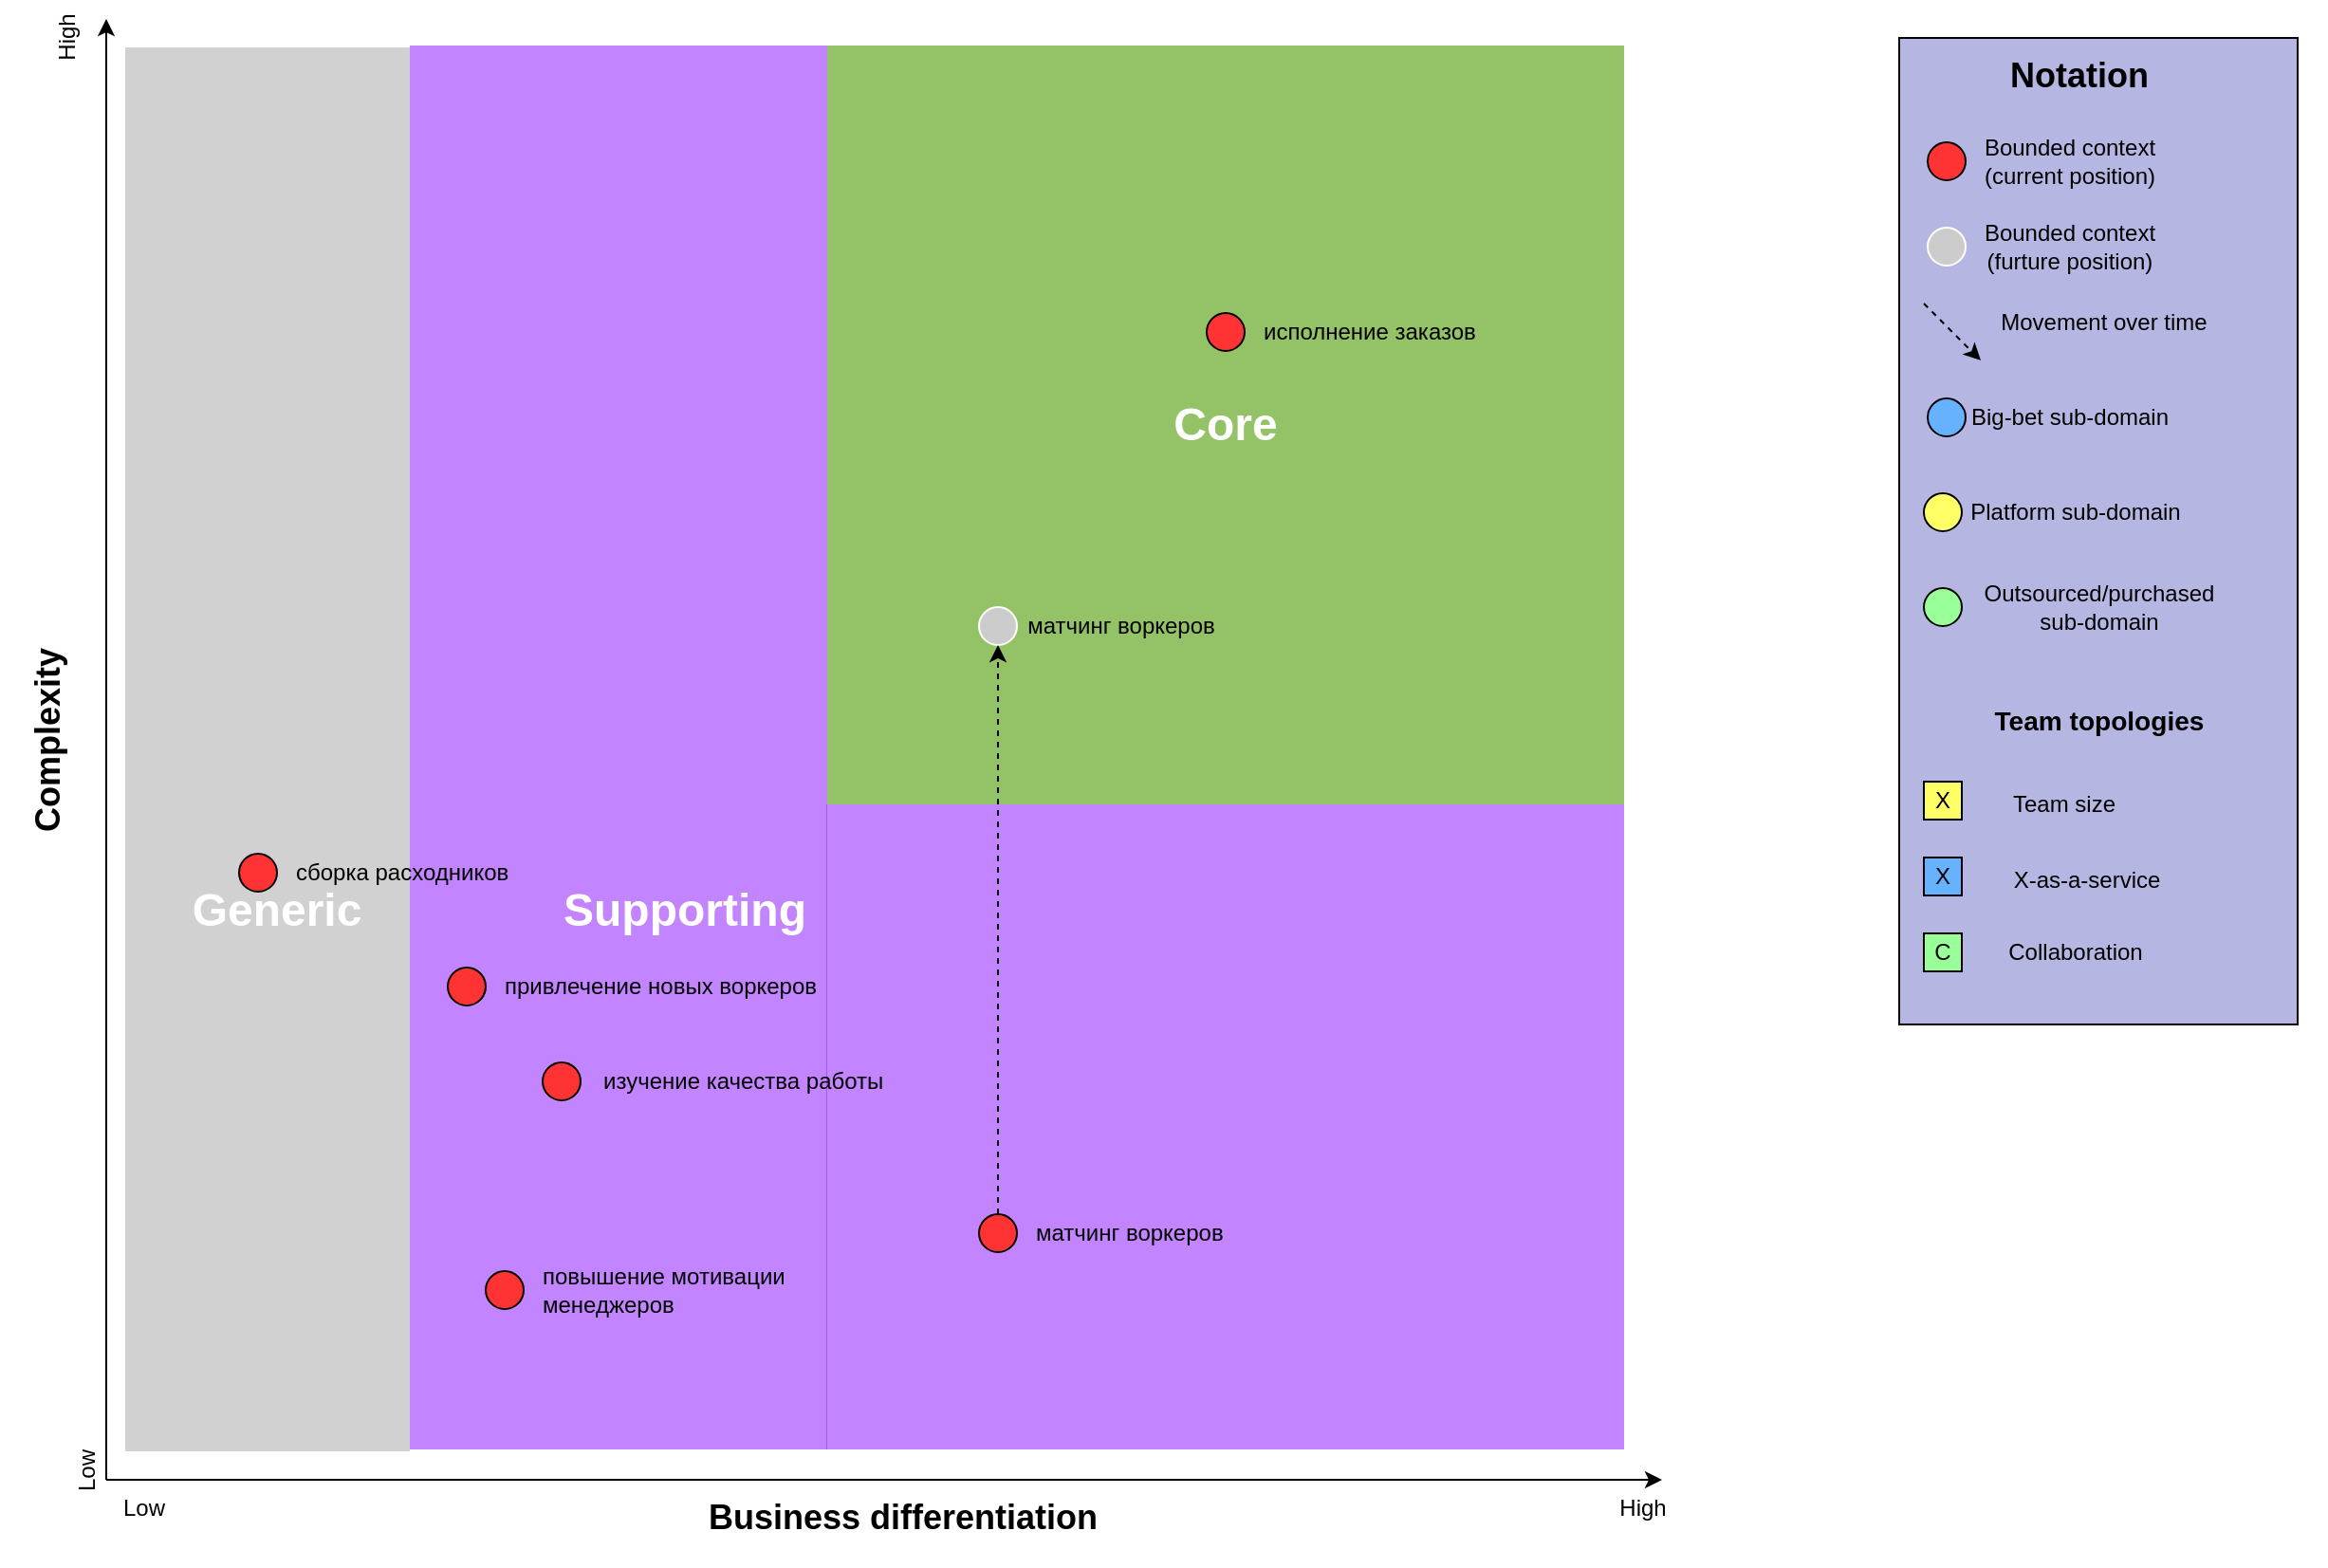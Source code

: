 <mxfile version="26.0.4">
  <diagram id="y_Ux036iL8ao2liGmcVH" name="core-domain-chart">
    <mxGraphModel dx="1434" dy="844" grid="1" gridSize="10" guides="1" tooltips="1" connect="1" arrows="1" fold="1" page="1" pageScale="1" pageWidth="850" pageHeight="1100" math="0" shadow="0">
      <root>
        <mxCell id="7POqw8fOx_1jlbIEAkON-0" />
        <mxCell id="7POqw8fOx_1jlbIEAkON-1" style="locked=1;" parent="7POqw8fOx_1jlbIEAkON-0" />
        <mxCell id="uENPYtC2MfaOTDSbOvwd-11" value="" style="group" parent="7POqw8fOx_1jlbIEAkON-1" vertex="1" connectable="0">
          <mxGeometry x="79.5" y="30" width="870.5" height="800" as="geometry" />
        </mxCell>
        <mxCell id="uENPYtC2MfaOTDSbOvwd-5" value="" style="rounded=0;whiteSpace=wrap;html=1;fillColor=#9933FF;strokeColor=none;connectable=0;fillOpacity=60;" parent="uENPYtC2MfaOTDSbOvwd-11" vertex="1">
          <mxGeometry x="200.5" y="14" width="220" height="740" as="geometry" />
        </mxCell>
        <mxCell id="uENPYtC2MfaOTDSbOvwd-7" value="" style="rounded=0;whiteSpace=wrap;html=1;fillColor=#9933FF;strokeColor=none;connectable=0;fillOpacity=60;" parent="uENPYtC2MfaOTDSbOvwd-11" vertex="1">
          <mxGeometry x="420" y="414" width="420.5" height="340" as="geometry" />
        </mxCell>
        <mxCell id="uENPYtC2MfaOTDSbOvwd-0" value="" style="endArrow=classic;html=1;" parent="uENPYtC2MfaOTDSbOvwd-11" edge="1">
          <mxGeometry width="50" height="50" relative="1" as="geometry">
            <mxPoint x="40.5" y="770" as="sourcePoint" />
            <mxPoint x="40.5" as="targetPoint" />
          </mxGeometry>
        </mxCell>
        <mxCell id="uENPYtC2MfaOTDSbOvwd-1" value="&lt;h2&gt;Complexity&lt;/h2&gt;" style="text;html=1;strokeColor=none;fillColor=none;align=center;verticalAlign=middle;whiteSpace=wrap;rounded=0;rotation=-90;" parent="uENPYtC2MfaOTDSbOvwd-11" vertex="1">
          <mxGeometry x="-9.5" y="370" width="39" height="20" as="geometry" />
        </mxCell>
        <mxCell id="uENPYtC2MfaOTDSbOvwd-2" value="" style="endArrow=classic;html=1;" parent="uENPYtC2MfaOTDSbOvwd-11" edge="1">
          <mxGeometry width="50" height="50" relative="1" as="geometry">
            <mxPoint x="40.5" y="770" as="sourcePoint" />
            <mxPoint x="860.5" y="770" as="targetPoint" />
          </mxGeometry>
        </mxCell>
        <mxCell id="uENPYtC2MfaOTDSbOvwd-4" value="&lt;h2&gt;Business differentiation&lt;/h2&gt;" style="text;html=1;strokeColor=none;fillColor=none;align=center;verticalAlign=middle;whiteSpace=wrap;rounded=0;" parent="uENPYtC2MfaOTDSbOvwd-11" vertex="1">
          <mxGeometry x="330.5" y="780" width="260" height="20" as="geometry" />
        </mxCell>
        <mxCell id="uENPYtC2MfaOTDSbOvwd-6" value="&lt;h1&gt;&lt;font color=&quot;#ffffff&quot;&gt;Core&lt;/font&gt;&lt;/h1&gt;" style="rounded=0;whiteSpace=wrap;html=1;fillColor=#4D9900;strokeColor=none;connectable=0;fillOpacity=60" parent="uENPYtC2MfaOTDSbOvwd-11" vertex="1">
          <mxGeometry x="420.5" y="14" width="420" height="400" as="geometry" />
        </mxCell>
        <mxCell id="uENPYtC2MfaOTDSbOvwd-8" value="" style="rounded=0;whiteSpace=wrap;html=1;fillColor=#B3B3B3;strokeColor=none;connectable=0;fillOpacity=60;" parent="uENPYtC2MfaOTDSbOvwd-11" vertex="1">
          <mxGeometry x="50.5" y="15" width="150" height="740" as="geometry" />
        </mxCell>
        <mxCell id="uENPYtC2MfaOTDSbOvwd-9" value="&lt;h1&gt;&lt;font color=&quot;#ffffff&quot;&gt;Supporting&lt;/font&gt;&lt;/h1&gt;" style="text;html=1;strokeColor=none;fillColor=none;align=center;verticalAlign=middle;whiteSpace=wrap;rounded=0;" parent="uENPYtC2MfaOTDSbOvwd-11" vertex="1">
          <mxGeometry x="325.5" y="460" width="40" height="20" as="geometry" />
        </mxCell>
        <mxCell id="uENPYtC2MfaOTDSbOvwd-10" value="&lt;h1&gt;&lt;font color=&quot;#ffffff&quot;&gt;Generic&lt;/font&gt;&lt;/h1&gt;" style="text;html=1;strokeColor=none;fillColor=none;align=center;verticalAlign=middle;whiteSpace=wrap;rounded=0;" parent="uENPYtC2MfaOTDSbOvwd-11" vertex="1">
          <mxGeometry x="110.5" y="460" width="40" height="20" as="geometry" />
        </mxCell>
        <mxCell id="rGnyAY1_3tPmR1fd7tcl-27" value="Low" style="text;html=1;strokeColor=none;fillColor=none;align=center;verticalAlign=middle;whiteSpace=wrap;rounded=0;rotation=-90;" parent="uENPYtC2MfaOTDSbOvwd-11" vertex="1">
          <mxGeometry x="10.5" y="755" width="40" height="20" as="geometry" />
        </mxCell>
        <mxCell id="rGnyAY1_3tPmR1fd7tcl-28" value="High" style="text;html=1;strokeColor=none;fillColor=none;align=center;verticalAlign=middle;whiteSpace=wrap;rounded=0;rotation=-90;" parent="uENPYtC2MfaOTDSbOvwd-11" vertex="1">
          <mxGeometry width="40" height="20" as="geometry" />
        </mxCell>
        <mxCell id="rGnyAY1_3tPmR1fd7tcl-29" value="Low" style="text;html=1;strokeColor=none;fillColor=none;align=center;verticalAlign=middle;whiteSpace=wrap;rounded=0;" parent="uENPYtC2MfaOTDSbOvwd-11" vertex="1">
          <mxGeometry x="40" y="775" width="40" height="20" as="geometry" />
        </mxCell>
        <mxCell id="rGnyAY1_3tPmR1fd7tcl-30" value="High" style="text;html=1;strokeColor=none;fillColor=none;align=center;verticalAlign=middle;whiteSpace=wrap;rounded=0;" parent="uENPYtC2MfaOTDSbOvwd-11" vertex="1">
          <mxGeometry x="830.5" y="775" width="40" height="20" as="geometry" />
        </mxCell>
        <mxCell id="gb_rX9cqDN27GrjKiAtr-1" value="" style="rounded=0;whiteSpace=wrap;html=1;fillColor=#B6B6E3;connectable=0;" parent="7POqw8fOx_1jlbIEAkON-1" vertex="1">
          <mxGeometry x="1065" y="40" width="210" height="520" as="geometry" />
        </mxCell>
        <mxCell id="gb_rX9cqDN27GrjKiAtr-2" value="&lt;h2&gt;&lt;b&gt;Notation&lt;/b&gt;&lt;/h2&gt;" style="text;html=1;strokeColor=none;fillColor=none;align=center;verticalAlign=middle;whiteSpace=wrap;rounded=0;" parent="7POqw8fOx_1jlbIEAkON-1" vertex="1">
          <mxGeometry x="1140" y="50" width="40" height="20" as="geometry" />
        </mxCell>
        <mxCell id="gb_rX9cqDN27GrjKiAtr-3" value="&lt;h3&gt;Team topologies&lt;/h3&gt;" style="text;html=1;strokeColor=none;fillColor=none;align=center;verticalAlign=middle;whiteSpace=wrap;rounded=0;" parent="7POqw8fOx_1jlbIEAkON-1" vertex="1">
          <mxGeometry x="1107.5" y="390" width="125" height="20" as="geometry" />
        </mxCell>
        <mxCell id="uENPYtC2MfaOTDSbOvwd-12" value="Bounded contexts" style="" parent="7POqw8fOx_1jlbIEAkON-0" />
        <mxCell id="rGnyAY1_3tPmR1fd7tcl-4" value="" style="group" parent="uENPYtC2MfaOTDSbOvwd-12" vertex="1" connectable="0">
          <mxGeometry x="1080" y="95" width="210" height="570" as="geometry" />
        </mxCell>
        <mxCell id="rGnyAY1_3tPmR1fd7tcl-16" value="" style="group" parent="rGnyAY1_3tPmR1fd7tcl-4" vertex="1" connectable="0">
          <mxGeometry width="210" height="570" as="geometry" />
        </mxCell>
        <mxCell id="rGnyAY1_3tPmR1fd7tcl-0" value="" style="ellipse;whiteSpace=wrap;html=1;aspect=fixed;fillColor=#FF3333;" parent="rGnyAY1_3tPmR1fd7tcl-16" vertex="1">
          <mxGeometry width="20" height="20" as="geometry" />
        </mxCell>
        <mxCell id="rGnyAY1_3tPmR1fd7tcl-1" value="Bounded context&lt;br&gt;(current position)" style="text;html=1;strokeColor=none;fillColor=none;align=center;verticalAlign=middle;whiteSpace=wrap;rounded=0;" parent="rGnyAY1_3tPmR1fd7tcl-16" vertex="1">
          <mxGeometry x="20" width="110" height="20" as="geometry" />
        </mxCell>
        <mxCell id="rGnyAY1_3tPmR1fd7tcl-17" value="" style="group" parent="uENPYtC2MfaOTDSbOvwd-12" vertex="1" connectable="0">
          <mxGeometry x="1080" y="140" width="130" height="20" as="geometry" />
        </mxCell>
        <mxCell id="rGnyAY1_3tPmR1fd7tcl-18" value="" style="ellipse;whiteSpace=wrap;html=1;aspect=fixed;fillColor=#CCCCCC;strokeColor=#FFFFFF;" parent="rGnyAY1_3tPmR1fd7tcl-17" vertex="1">
          <mxGeometry width="20" height="20" as="geometry" />
        </mxCell>
        <mxCell id="rGnyAY1_3tPmR1fd7tcl-19" value="Bounded context&lt;br&gt;(furture position)" style="text;html=1;strokeColor=none;fillColor=none;align=center;verticalAlign=middle;whiteSpace=wrap;rounded=0;" parent="rGnyAY1_3tPmR1fd7tcl-17" vertex="1">
          <mxGeometry x="20" width="110" height="20" as="geometry" />
        </mxCell>
        <mxCell id="nYDZqwLP2YVh0ZIpUsSY-9" value="" style="group" parent="uENPYtC2MfaOTDSbOvwd-12" vertex="1" connectable="0">
          <mxGeometry x="1078" y="180" width="160" height="30" as="geometry" />
        </mxCell>
        <mxCell id="nYDZqwLP2YVh0ZIpUsSY-7" value="" style="endArrow=classic;html=1;dashed=1;" parent="nYDZqwLP2YVh0ZIpUsSY-9" edge="1">
          <mxGeometry width="50" height="50" relative="1" as="geometry">
            <mxPoint as="sourcePoint" />
            <mxPoint x="30" y="30" as="targetPoint" />
          </mxGeometry>
        </mxCell>
        <mxCell id="nYDZqwLP2YVh0ZIpUsSY-8" value="Movement over time" style="text;html=1;strokeColor=none;fillColor=none;align=center;verticalAlign=middle;whiteSpace=wrap;rounded=0;" parent="nYDZqwLP2YVh0ZIpUsSY-9" vertex="1">
          <mxGeometry x="30" width="130" height="20" as="geometry" />
        </mxCell>
        <mxCell id="nYDZqwLP2YVh0ZIpUsSY-10" value="" style="group" parent="uENPYtC2MfaOTDSbOvwd-12" vertex="1" connectable="0">
          <mxGeometry x="1080" y="230" width="130" height="20" as="geometry" />
        </mxCell>
        <mxCell id="nYDZqwLP2YVh0ZIpUsSY-11" value="" style="group" parent="nYDZqwLP2YVh0ZIpUsSY-10" vertex="1" connectable="0">
          <mxGeometry width="130" height="20" as="geometry" />
        </mxCell>
        <mxCell id="nYDZqwLP2YVh0ZIpUsSY-12" value="" style="ellipse;whiteSpace=wrap;html=1;aspect=fixed;fillColor=#66B2FF;" parent="nYDZqwLP2YVh0ZIpUsSY-11" vertex="1">
          <mxGeometry width="20" height="20" as="geometry" />
        </mxCell>
        <mxCell id="nYDZqwLP2YVh0ZIpUsSY-13" value="Big-bet sub-domain" style="text;html=1;strokeColor=none;fillColor=none;align=center;verticalAlign=middle;whiteSpace=wrap;rounded=0;" parent="nYDZqwLP2YVh0ZIpUsSY-11" vertex="1">
          <mxGeometry x="20" width="110" height="20" as="geometry" />
        </mxCell>
        <mxCell id="nYDZqwLP2YVh0ZIpUsSY-15" value="" style="group" parent="uENPYtC2MfaOTDSbOvwd-12" vertex="1" connectable="0">
          <mxGeometry x="1078" y="280" width="140" height="20" as="geometry" />
        </mxCell>
        <mxCell id="nYDZqwLP2YVh0ZIpUsSY-16" value="" style="group" parent="nYDZqwLP2YVh0ZIpUsSY-15" vertex="1" connectable="0">
          <mxGeometry width="140" height="20" as="geometry" />
        </mxCell>
        <mxCell id="nYDZqwLP2YVh0ZIpUsSY-17" value="" style="ellipse;whiteSpace=wrap;html=1;aspect=fixed;fillColor=#FFFF66;" parent="nYDZqwLP2YVh0ZIpUsSY-16" vertex="1">
          <mxGeometry width="20" height="20" as="geometry" />
        </mxCell>
        <mxCell id="nYDZqwLP2YVh0ZIpUsSY-18" value="Platform sub-domain" style="text;html=1;strokeColor=none;fillColor=none;align=center;verticalAlign=middle;whiteSpace=wrap;rounded=0;" parent="nYDZqwLP2YVh0ZIpUsSY-16" vertex="1">
          <mxGeometry x="20" width="120" height="20" as="geometry" />
        </mxCell>
        <mxCell id="nYDZqwLP2YVh0ZIpUsSY-21" value="" style="group" parent="uENPYtC2MfaOTDSbOvwd-12" vertex="1" connectable="0">
          <mxGeometry x="1078" y="330" width="160" height="20" as="geometry" />
        </mxCell>
        <mxCell id="nYDZqwLP2YVh0ZIpUsSY-22" value="" style="group" parent="nYDZqwLP2YVh0ZIpUsSY-21" vertex="1" connectable="0">
          <mxGeometry width="160" height="20" as="geometry" />
        </mxCell>
        <mxCell id="nYDZqwLP2YVh0ZIpUsSY-23" value="" style="ellipse;whiteSpace=wrap;html=1;aspect=fixed;fillColor=#99FF99;" parent="nYDZqwLP2YVh0ZIpUsSY-22" vertex="1">
          <mxGeometry width="20" height="20" as="geometry" />
        </mxCell>
        <mxCell id="nYDZqwLP2YVh0ZIpUsSY-24" value="Outsourced/purchased sub-domain" style="text;html=1;strokeColor=none;fillColor=none;align=center;verticalAlign=middle;whiteSpace=wrap;rounded=0;" parent="nYDZqwLP2YVh0ZIpUsSY-22" vertex="1">
          <mxGeometry x="24.615" width="135.385" height="20" as="geometry" />
        </mxCell>
        <mxCell id="gb_rX9cqDN27GrjKiAtr-4" value="X" style="whiteSpace=wrap;html=1;aspect=fixed;fillColor=#FFFF66;" parent="uENPYtC2MfaOTDSbOvwd-12" vertex="1">
          <mxGeometry x="1078" y="432" width="20" height="20" as="geometry" />
        </mxCell>
        <mxCell id="gb_rX9cqDN27GrjKiAtr-6" value="X" style="whiteSpace=wrap;html=1;aspect=fixed;fillColor=#66B2FF;" parent="uENPYtC2MfaOTDSbOvwd-12" vertex="1">
          <mxGeometry x="1078" y="472" width="20" height="20" as="geometry" />
        </mxCell>
        <mxCell id="gb_rX9cqDN27GrjKiAtr-7" value="C" style="whiteSpace=wrap;html=1;aspect=fixed;fillColor=#99FF99;" parent="uENPYtC2MfaOTDSbOvwd-12" vertex="1">
          <mxGeometry x="1078" y="512" width="20" height="20" as="geometry" />
        </mxCell>
        <mxCell id="gb_rX9cqDN27GrjKiAtr-8" value="Team size" style="text;html=1;strokeColor=none;fillColor=none;align=center;verticalAlign=middle;whiteSpace=wrap;rounded=0;" parent="uENPYtC2MfaOTDSbOvwd-12" vertex="1">
          <mxGeometry x="1112" y="434" width="80" height="20" as="geometry" />
        </mxCell>
        <mxCell id="gb_rX9cqDN27GrjKiAtr-9" value="X-as-a-service" style="text;html=1;strokeColor=none;fillColor=none;align=center;verticalAlign=middle;whiteSpace=wrap;rounded=0;" parent="uENPYtC2MfaOTDSbOvwd-12" vertex="1">
          <mxGeometry x="1118" y="474" width="92" height="20" as="geometry" />
        </mxCell>
        <mxCell id="gb_rX9cqDN27GrjKiAtr-10" value="Collaboration" style="text;html=1;strokeColor=none;fillColor=none;align=center;verticalAlign=middle;whiteSpace=wrap;rounded=0;" parent="uENPYtC2MfaOTDSbOvwd-12" vertex="1">
          <mxGeometry x="1138" y="512" width="40" height="20" as="geometry" />
        </mxCell>
        <mxCell id="rGnyAY1_3tPmR1fd7tcl-23" value="" style="group" parent="uENPYtC2MfaOTDSbOvwd-12" vertex="1" connectable="0">
          <mxGeometry x="700" y="185" width="170" height="20" as="geometry" />
        </mxCell>
        <mxCell id="rGnyAY1_3tPmR1fd7tcl-24" value="" style="ellipse;whiteSpace=wrap;html=1;aspect=fixed;fillColor=#FF3333;" parent="rGnyAY1_3tPmR1fd7tcl-23" vertex="1">
          <mxGeometry width="20" height="20" as="geometry" />
        </mxCell>
        <mxCell id="rGnyAY1_3tPmR1fd7tcl-25" value="исполнение заказов" style="text;html=1;strokeColor=none;fillColor=none;align=left;verticalAlign=middle;whiteSpace=wrap;rounded=0;" parent="rGnyAY1_3tPmR1fd7tcl-23" vertex="1">
          <mxGeometry x="28" width="150" height="20" as="geometry" />
        </mxCell>
        <mxCell id="Yr2JSqV8RlH1NvbjeIV1-24" value="" style="group;align=left;" parent="uENPYtC2MfaOTDSbOvwd-12" vertex="1" connectable="0">
          <mxGeometry x="190" y="470" width="170" height="20" as="geometry" />
        </mxCell>
        <mxCell id="Yr2JSqV8RlH1NvbjeIV1-25" value="" style="ellipse;whiteSpace=wrap;html=1;aspect=fixed;fillColor=#FF3333;" parent="Yr2JSqV8RlH1NvbjeIV1-24" vertex="1">
          <mxGeometry width="20" height="20" as="geometry" />
        </mxCell>
        <mxCell id="Yr2JSqV8RlH1NvbjeIV1-26" value="сборка расходников" style="text;html=1;strokeColor=none;fillColor=none;align=left;verticalAlign=middle;whiteSpace=wrap;rounded=0;" parent="Yr2JSqV8RlH1NvbjeIV1-24" vertex="1">
          <mxGeometry x="28" width="150" height="20" as="geometry" />
        </mxCell>
        <mxCell id="Yr2JSqV8RlH1NvbjeIV1-35" value="" style="group;align=left;" parent="uENPYtC2MfaOTDSbOvwd-12" vertex="1" connectable="0">
          <mxGeometry x="350" y="580" width="200" height="20" as="geometry" />
        </mxCell>
        <mxCell id="Yr2JSqV8RlH1NvbjeIV1-36" value="" style="ellipse;whiteSpace=wrap;html=1;aspect=fixed;fillColor=#FF3333;" parent="Yr2JSqV8RlH1NvbjeIV1-35" vertex="1">
          <mxGeometry width="20" height="20" as="geometry" />
        </mxCell>
        <mxCell id="Yr2JSqV8RlH1NvbjeIV1-37" value="изучение качества работы" style="text;html=1;strokeColor=none;fillColor=none;align=left;verticalAlign=middle;whiteSpace=wrap;rounded=0;" parent="Yr2JSqV8RlH1NvbjeIV1-35" vertex="1">
          <mxGeometry x="30.001" width="176.471" height="20" as="geometry" />
        </mxCell>
        <mxCell id="Yr2JSqV8RlH1NvbjeIV1-38" value="" style="group" parent="uENPYtC2MfaOTDSbOvwd-12" vertex="1" connectable="0">
          <mxGeometry x="580" y="660" width="170" height="20" as="geometry" />
        </mxCell>
        <mxCell id="Yr2JSqV8RlH1NvbjeIV1-39" value="" style="ellipse;whiteSpace=wrap;html=1;aspect=fixed;fillColor=#FF3333;" parent="Yr2JSqV8RlH1NvbjeIV1-38" vertex="1">
          <mxGeometry width="20" height="20" as="geometry" />
        </mxCell>
        <mxCell id="Yr2JSqV8RlH1NvbjeIV1-40" value="матчинг воркеров" style="text;html=1;strokeColor=none;fillColor=none;align=left;verticalAlign=middle;whiteSpace=wrap;rounded=0;" parent="Yr2JSqV8RlH1NvbjeIV1-38" vertex="1">
          <mxGeometry x="28" width="150" height="20" as="geometry" />
        </mxCell>
        <mxCell id="Yr2JSqV8RlH1NvbjeIV1-41" value="" style="group" parent="uENPYtC2MfaOTDSbOvwd-12" vertex="1" connectable="0">
          <mxGeometry x="300" y="530" width="210" height="20" as="geometry" />
        </mxCell>
        <mxCell id="Yr2JSqV8RlH1NvbjeIV1-42" value="" style="ellipse;whiteSpace=wrap;html=1;aspect=fixed;fillColor=#FF3333;" parent="Yr2JSqV8RlH1NvbjeIV1-41" vertex="1">
          <mxGeometry width="20" height="20" as="geometry" />
        </mxCell>
        <mxCell id="Yr2JSqV8RlH1NvbjeIV1-43" value="привлечение новых воркеров" style="text;html=1;strokeColor=none;fillColor=none;align=left;verticalAlign=middle;whiteSpace=wrap;rounded=0;" parent="Yr2JSqV8RlH1NvbjeIV1-41" vertex="1">
          <mxGeometry x="28" width="182" height="20" as="geometry" />
        </mxCell>
        <mxCell id="Yr2JSqV8RlH1NvbjeIV1-44" value="" style="group" parent="uENPYtC2MfaOTDSbOvwd-12" vertex="1" connectable="0">
          <mxGeometry x="580" y="340" width="130" height="20" as="geometry" />
        </mxCell>
        <mxCell id="Yr2JSqV8RlH1NvbjeIV1-45" value="" style="ellipse;whiteSpace=wrap;html=1;aspect=fixed;fillColor=#CCCCCC;strokeColor=#FFFFFF;" parent="Yr2JSqV8RlH1NvbjeIV1-44" vertex="1">
          <mxGeometry width="20" height="20" as="geometry" />
        </mxCell>
        <mxCell id="Yr2JSqV8RlH1NvbjeIV1-46" value="&lt;span style=&quot;text-align: left;&quot;&gt;матчинг воркеров&lt;/span&gt;" style="text;html=1;strokeColor=none;fillColor=none;align=center;verticalAlign=middle;whiteSpace=wrap;rounded=0;" parent="Yr2JSqV8RlH1NvbjeIV1-44" vertex="1">
          <mxGeometry x="20" width="110" height="20" as="geometry" />
        </mxCell>
        <mxCell id="Yr2JSqV8RlH1NvbjeIV1-47" style="edgeStyle=orthogonalEdgeStyle;rounded=1;orthogonalLoop=1;jettySize=auto;html=1;entryX=0.5;entryY=1;entryDx=0;entryDy=0;dashed=1;strokeColor=default;align=center;verticalAlign=middle;fontFamily=Helvetica;fontSize=11;fontColor=default;labelBackgroundColor=default;endArrow=classic;" parent="uENPYtC2MfaOTDSbOvwd-12" source="Yr2JSqV8RlH1NvbjeIV1-39" target="Yr2JSqV8RlH1NvbjeIV1-45" edge="1">
          <mxGeometry relative="1" as="geometry" />
        </mxCell>
        <mxCell id="4DppwKcJwU7mrRv-_Bxm-1" value="" style="group" vertex="1" connectable="0" parent="uENPYtC2MfaOTDSbOvwd-12">
          <mxGeometry x="320" y="690" width="170" height="20" as="geometry" />
        </mxCell>
        <mxCell id="4DppwKcJwU7mrRv-_Bxm-2" value="" style="ellipse;whiteSpace=wrap;html=1;aspect=fixed;fillColor=#FF3333;" vertex="1" parent="4DppwKcJwU7mrRv-_Bxm-1">
          <mxGeometry width="20" height="20" as="geometry" />
        </mxCell>
        <mxCell id="4DppwKcJwU7mrRv-_Bxm-3" value="повышение мотивации менеджеров" style="text;html=1;strokeColor=none;fillColor=none;align=left;verticalAlign=middle;whiteSpace=wrap;rounded=0;" vertex="1" parent="4DppwKcJwU7mrRv-_Bxm-1">
          <mxGeometry x="28" width="150" height="20" as="geometry" />
        </mxCell>
      </root>
    </mxGraphModel>
  </diagram>
</mxfile>
